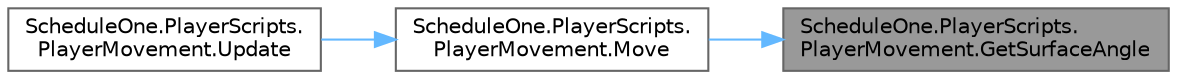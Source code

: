 digraph "ScheduleOne.PlayerScripts.PlayerMovement.GetSurfaceAngle"
{
 // LATEX_PDF_SIZE
  bgcolor="transparent";
  edge [fontname=Helvetica,fontsize=10,labelfontname=Helvetica,labelfontsize=10];
  node [fontname=Helvetica,fontsize=10,shape=box,height=0.2,width=0.4];
  rankdir="RL";
  Node1 [id="Node000001",label="ScheduleOne.PlayerScripts.\lPlayerMovement.GetSurfaceAngle",height=0.2,width=0.4,color="gray40", fillcolor="grey60", style="filled", fontcolor="black",tooltip=" "];
  Node1 -> Node2 [id="edge1_Node000001_Node000002",dir="back",color="steelblue1",style="solid",tooltip=" "];
  Node2 [id="Node000002",label="ScheduleOne.PlayerScripts.\lPlayerMovement.Move",height=0.2,width=0.4,color="grey40", fillcolor="white", style="filled",URL="$class_schedule_one_1_1_player_scripts_1_1_player_movement.html#a0168a036f776781d9028555d30ccd811",tooltip=" "];
  Node2 -> Node3 [id="edge2_Node000002_Node000003",dir="back",color="steelblue1",style="solid",tooltip=" "];
  Node3 [id="Node000003",label="ScheduleOne.PlayerScripts.\lPlayerMovement.Update",height=0.2,width=0.4,color="grey40", fillcolor="white", style="filled",URL="$class_schedule_one_1_1_player_scripts_1_1_player_movement.html#a04f1cd8605cc3811055c2fffab93eda0",tooltip=" "];
}
